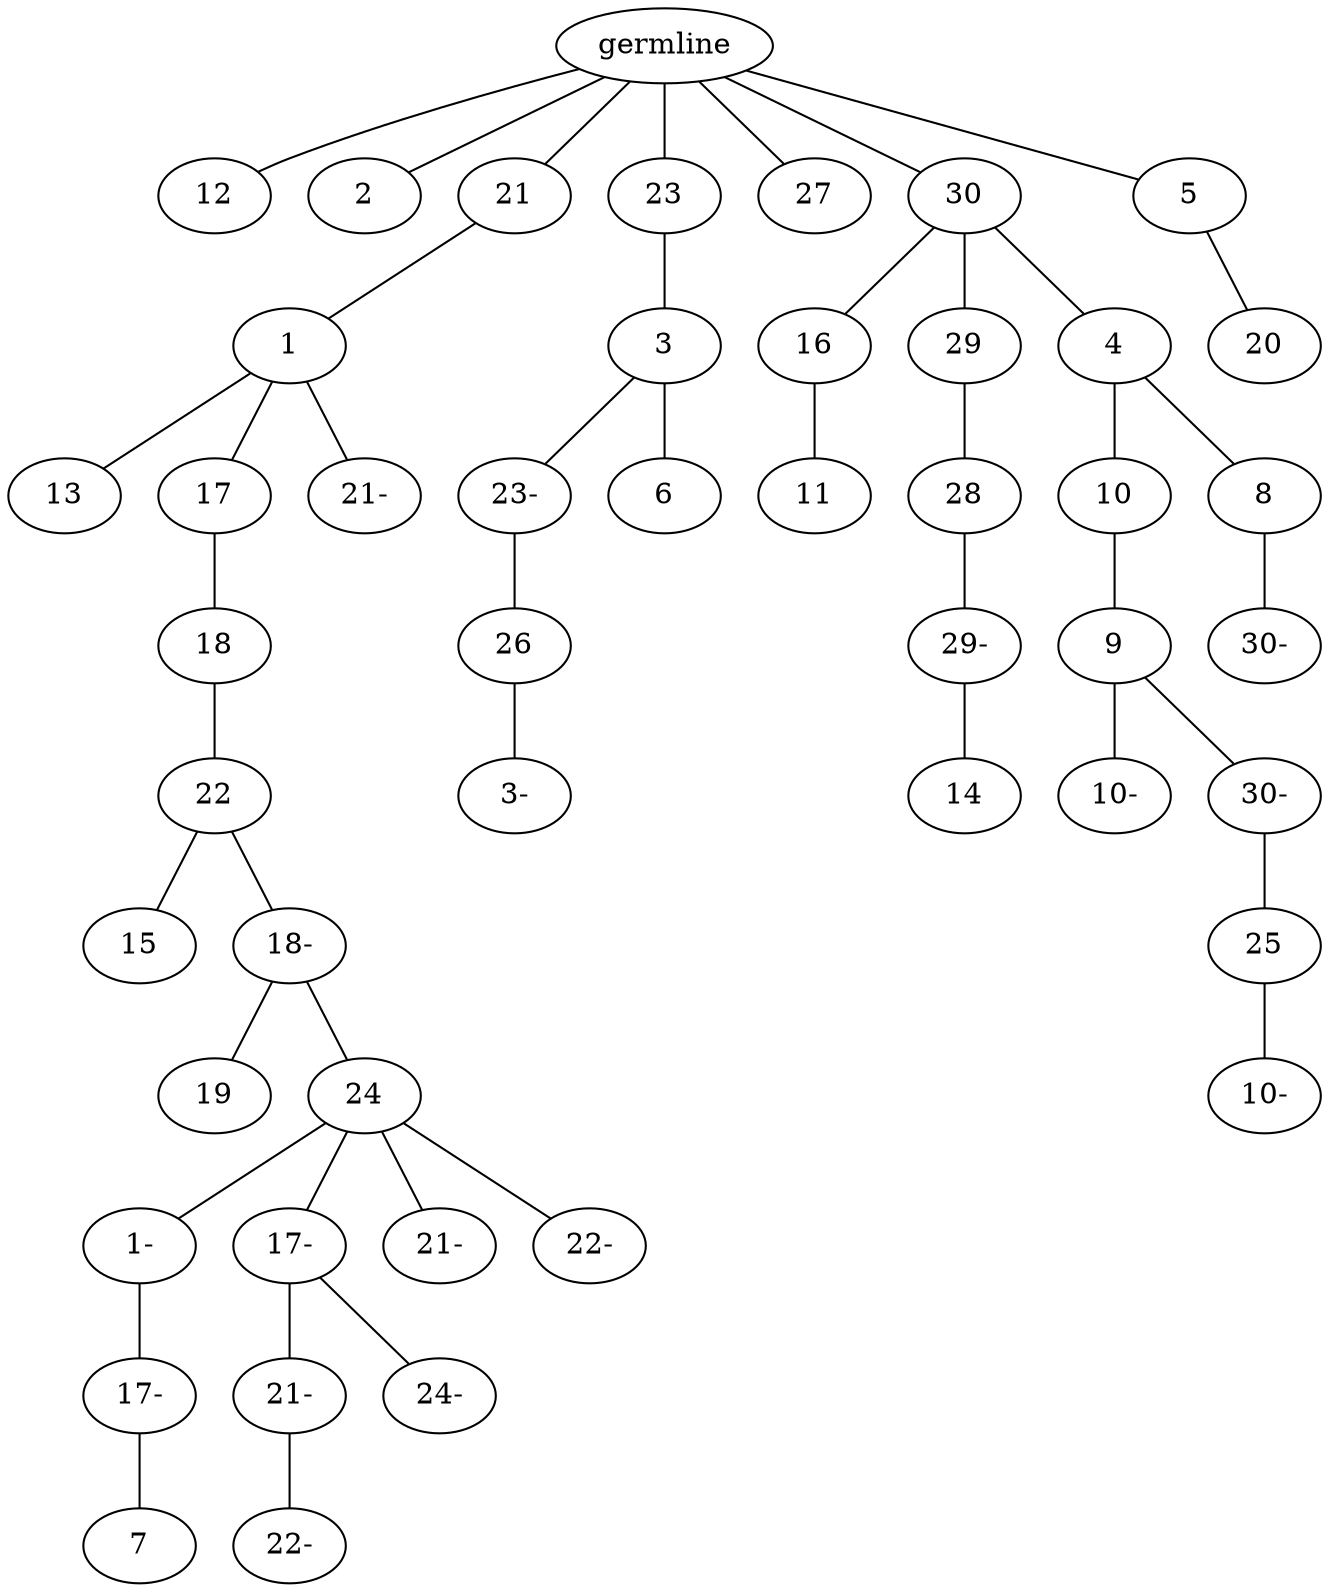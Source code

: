 graph tree {
    "140714503907936" [label="germline"];
    "140714504344624" [label="12"];
    "140714504424368" [label="2"];
    "140714503999648" [label="21"];
    "140714503812816" [label="1"];
    "140714503813872" [label="13"];
    "140714503884032" [label="17"];
    "140714503883648" [label="18"];
    "140714503883696" [label="22"];
    "140714503884080" [label="15"];
    "140714503881824" [label="18-"];
    "140714503995648" [label="19"];
    "140714504093120" [label="24"];
    "140714503468032" [label="1-"];
    "140714503467408" [label="17-"];
    "140714503470768" [label="7"];
    "140714503469616" [label="17-"];
    "140714503469856" [label="21-"];
    "140714503467600" [label="22-"];
    "140714503471056" [label="24-"];
    "140714503468368" [label="21-"];
    "140714503469760" [label="22-"];
    "140714503814736" [label="21-"];
    "140714504001616" [label="23"];
    "140714503813248" [label="3"];
    "140714503884608" [label="23-"];
    "140714503880912" [label="26"];
    "140714503881776" [label="3-"];
    "140714503881728" [label="6"];
    "140714503812144" [label="27"];
    "140714503814496" [label="30"];
    "140714503883072" [label="16"];
    "140714504090192" [label="11"];
    "140714503882544" [label="29"];
    "140714504089856" [label="28"];
    "140714503470816" [label="29-"];
    "140714503924992" [label="14"];
    "140714503881056" [label="4"];
    "140714503469808" [label="10"];
    "140714503923792" [label="9"];
    "140714503813008" [label="10-"];
    "140714504086096" [label="30-"];
    "140714503813152" [label="25"];
    "140714503962928" [label="10-"];
    "140714503467744" [label="8"];
    "140714503814304" [label="30-"];
    "140714503882352" [label="5"];
    "140714503813776" [label="20"];
    "140714503907936" -- "140714504344624";
    "140714503907936" -- "140714504424368";
    "140714503907936" -- "140714503999648";
    "140714503907936" -- "140714504001616";
    "140714503907936" -- "140714503812144";
    "140714503907936" -- "140714503814496";
    "140714503907936" -- "140714503882352";
    "140714503999648" -- "140714503812816";
    "140714503812816" -- "140714503813872";
    "140714503812816" -- "140714503884032";
    "140714503812816" -- "140714503814736";
    "140714503884032" -- "140714503883648";
    "140714503883648" -- "140714503883696";
    "140714503883696" -- "140714503884080";
    "140714503883696" -- "140714503881824";
    "140714503881824" -- "140714503995648";
    "140714503881824" -- "140714504093120";
    "140714504093120" -- "140714503468032";
    "140714504093120" -- "140714503469616";
    "140714504093120" -- "140714503468368";
    "140714504093120" -- "140714503469760";
    "140714503468032" -- "140714503467408";
    "140714503467408" -- "140714503470768";
    "140714503469616" -- "140714503469856";
    "140714503469616" -- "140714503471056";
    "140714503469856" -- "140714503467600";
    "140714504001616" -- "140714503813248";
    "140714503813248" -- "140714503884608";
    "140714503813248" -- "140714503881728";
    "140714503884608" -- "140714503880912";
    "140714503880912" -- "140714503881776";
    "140714503814496" -- "140714503883072";
    "140714503814496" -- "140714503882544";
    "140714503814496" -- "140714503881056";
    "140714503883072" -- "140714504090192";
    "140714503882544" -- "140714504089856";
    "140714504089856" -- "140714503470816";
    "140714503470816" -- "140714503924992";
    "140714503881056" -- "140714503469808";
    "140714503881056" -- "140714503467744";
    "140714503469808" -- "140714503923792";
    "140714503923792" -- "140714503813008";
    "140714503923792" -- "140714504086096";
    "140714504086096" -- "140714503813152";
    "140714503813152" -- "140714503962928";
    "140714503467744" -- "140714503814304";
    "140714503882352" -- "140714503813776";
}
